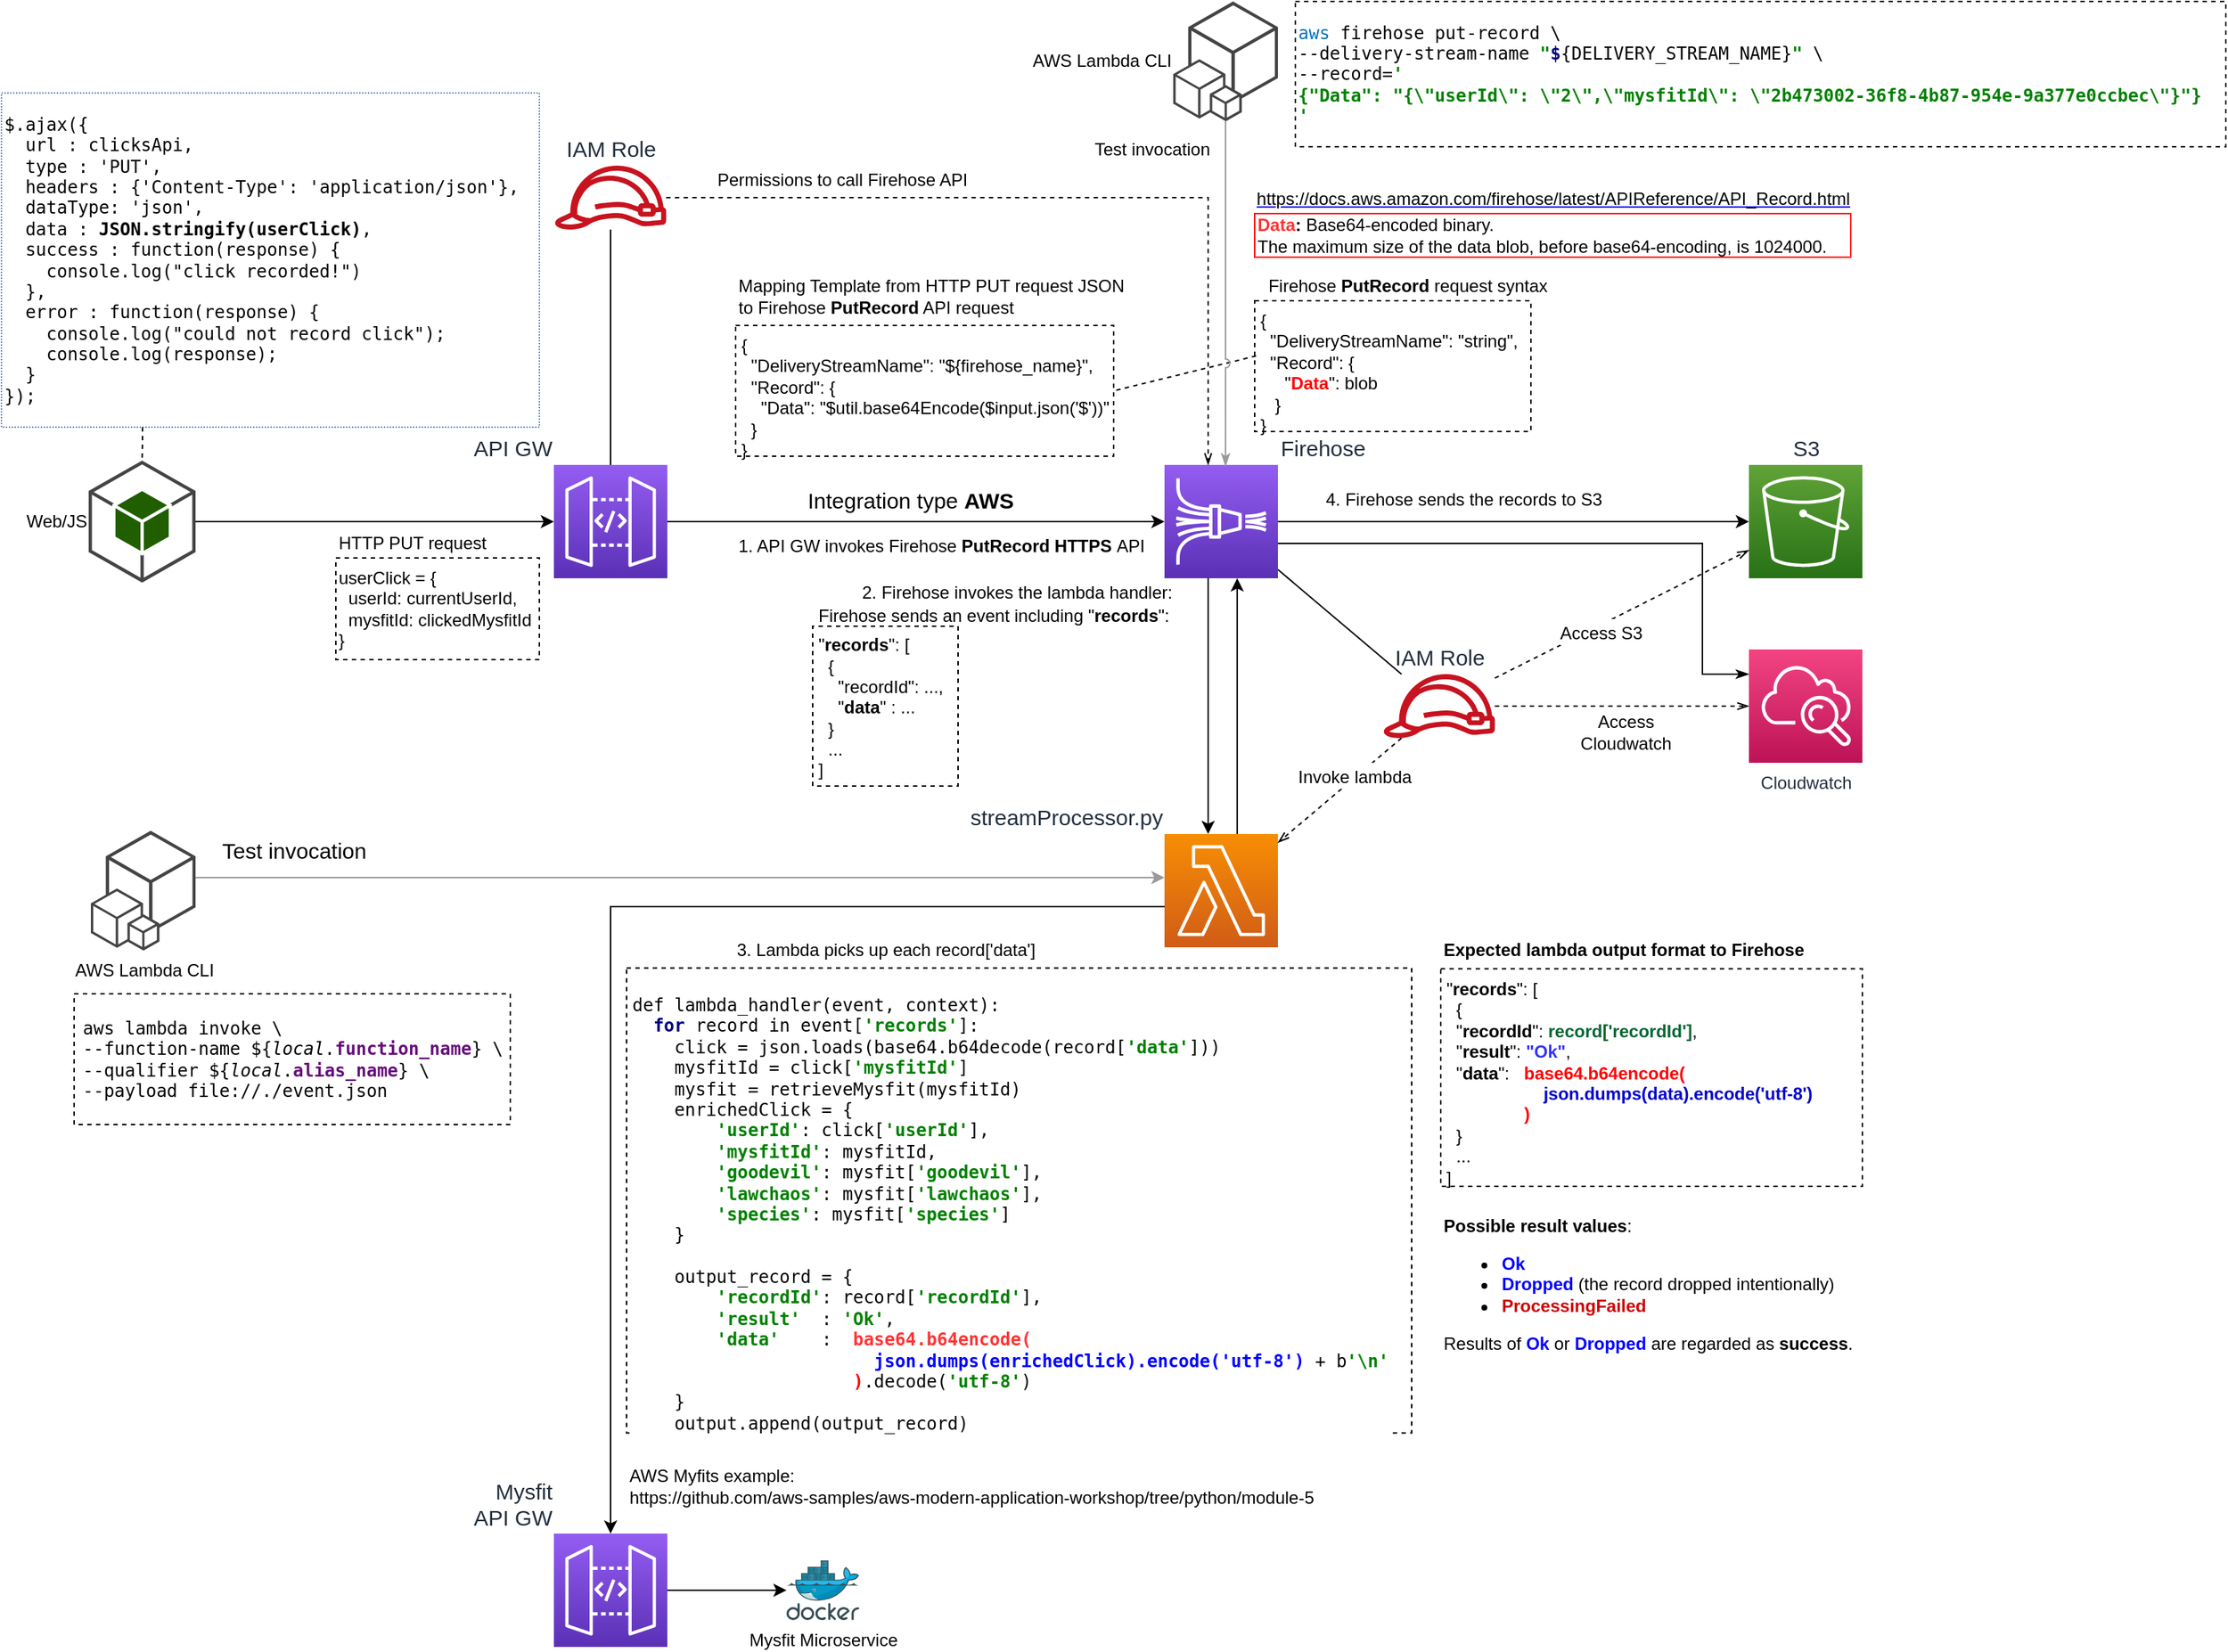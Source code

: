 <mxfile version="12.6.5" type="device"><diagram id="Ht1M8jgEwFfnCIfOTk4-" name="Page-1"><mxGraphModel dx="1422" dy="825" grid="1" gridSize="10" guides="1" tooltips="1" connect="1" arrows="1" fold="1" page="1" pageScale="1" pageWidth="1654" pageHeight="1169" math="0" shadow="0"><root><mxCell id="0"/><mxCell id="1" parent="0"/><mxCell id="QWJRqJKnQFrB8Sc8jj4V-24" style="edgeStyle=orthogonalEdgeStyle;rounded=0;orthogonalLoop=1;jettySize=auto;html=1;fontSize=15;" parent="1" source="QWJRqJKnQFrB8Sc8jj4V-1" target="QWJRqJKnQFrB8Sc8jj4V-3" edge="1"><mxGeometry relative="1" as="geometry"/></mxCell><mxCell id="QWJRqJKnQFrB8Sc8jj4V-1" value="Web/JS" style="outlineConnect=0;dashed=0;verticalLabelPosition=middle;verticalAlign=middle;align=right;html=1;shape=mxgraph.aws3.android;fillColor=#205E00;gradientColor=none;labelPosition=left;" parent="1" vertex="1"><mxGeometry x="110" y="334" width="73.5" height="84" as="geometry"/></mxCell><mxCell id="QWJRqJKnQFrB8Sc8jj4V-2" value="userClick = {&lt;br&gt;&amp;nbsp; userId: currentUserId, &lt;br&gt;&amp;nbsp; mysfitId: clickedMysfitId&lt;br&gt;}" style="text;html=1;strokeColor=#000000;dashed=1;labelPosition=center;verticalLabelPosition=middle;align=left;verticalAlign=middle;" parent="1" vertex="1"><mxGeometry x="280" y="401" width="140" height="70" as="geometry"/></mxCell><mxCell id="QWJRqJKnQFrB8Sc8jj4V-6" value="Integration type &lt;b&gt;AWS&lt;/b&gt;" style="edgeStyle=orthogonalEdgeStyle;rounded=0;orthogonalLoop=1;jettySize=auto;html=1;fontSize=15;" parent="1" source="QWJRqJKnQFrB8Sc8jj4V-3" target="QWJRqJKnQFrB8Sc8jj4V-5" edge="1"><mxGeometry x="-0.026" y="15" relative="1" as="geometry"><mxPoint as="offset"/></mxGeometry></mxCell><mxCell id="yxJK6ZuYPH8X-TcOduH2-2" style="edgeStyle=orthogonalEdgeStyle;rounded=0;orthogonalLoop=1;jettySize=auto;html=1;endArrow=none;endFill=0;" parent="1" source="QWJRqJKnQFrB8Sc8jj4V-3" target="yxJK6ZuYPH8X-TcOduH2-1" edge="1"><mxGeometry relative="1" as="geometry"/></mxCell><mxCell id="QWJRqJKnQFrB8Sc8jj4V-3" value="API GW" style="outlineConnect=0;fontColor=#232F3E;gradientColor=#945DF2;gradientDirection=north;fillColor=#5A30B5;strokeColor=#ffffff;dashed=0;verticalLabelPosition=top;verticalAlign=bottom;align=right;html=1;fontSize=15;fontStyle=0;aspect=fixed;shape=mxgraph.aws4.resourceIcon;resIcon=mxgraph.aws4.api_gateway;labelPosition=left;" parent="1" vertex="1"><mxGeometry x="430" y="337" width="78" height="78" as="geometry"/></mxCell><mxCell id="QWJRqJKnQFrB8Sc8jj4V-16" style="edgeStyle=orthogonalEdgeStyle;rounded=0;orthogonalLoop=1;jettySize=auto;html=1;fontSize=12;" parent="1" source="QWJRqJKnQFrB8Sc8jj4V-4" target="QWJRqJKnQFrB8Sc8jj4V-5" edge="1"><mxGeometry relative="1" as="geometry"><Array as="points"><mxPoint x="900" y="491"/><mxPoint x="900" y="491"/></Array></mxGeometry></mxCell><mxCell id="gJxOQf18KJZt05EMEHCc-4" style="edgeStyle=orthogonalEdgeStyle;rounded=0;orthogonalLoop=1;jettySize=auto;html=1;" parent="1" source="QWJRqJKnQFrB8Sc8jj4V-4" target="gJxOQf18KJZt05EMEHCc-7" edge="1"><mxGeometry relative="1" as="geometry"><mxPoint x="889" y="761" as="targetPoint"/><Array as="points"><mxPoint x="469" y="641"/></Array></mxGeometry></mxCell><UserObject label="streamProcessor.py" link="https://github.com/aws-samples/serverless-app-examples/blob/master/python/kinesis-firehose-process-record-python/lambda_function.py" id="QWJRqJKnQFrB8Sc8jj4V-4"><mxCell style="outlineConnect=0;fontColor=#232F3E;gradientColor=#F78E04;gradientDirection=north;fillColor=#D05C17;strokeColor=#ffffff;dashed=0;verticalLabelPosition=top;verticalAlign=bottom;align=right;html=1;fontSize=15;fontStyle=0;aspect=fixed;shape=mxgraph.aws4.resourceIcon;resIcon=mxgraph.aws4.lambda;labelPosition=left;" parent="1" vertex="1"><mxGeometry x="850" y="591" width="78" height="78" as="geometry"/></mxCell></UserObject><mxCell id="QWJRqJKnQFrB8Sc8jj4V-12" style="edgeStyle=orthogonalEdgeStyle;rounded=0;orthogonalLoop=1;jettySize=auto;html=1;fontSize=12;" parent="1" source="QWJRqJKnQFrB8Sc8jj4V-5" target="QWJRqJKnQFrB8Sc8jj4V-4" edge="1"><mxGeometry relative="1" as="geometry"><Array as="points"><mxPoint x="880" y="511"/><mxPoint x="880" y="511"/></Array></mxGeometry></mxCell><mxCell id="QWJRqJKnQFrB8Sc8jj4V-22" value="4. Firehose sends the records to S3" style="edgeStyle=orthogonalEdgeStyle;rounded=0;orthogonalLoop=1;jettySize=auto;html=1;fontSize=12;align=left;" parent="1" source="QWJRqJKnQFrB8Sc8jj4V-5" target="QWJRqJKnQFrB8Sc8jj4V-21" edge="1"><mxGeometry x="-0.81" y="15" relative="1" as="geometry"><mxPoint as="offset"/></mxGeometry></mxCell><mxCell id="UkRUfOC5qWD29nuzV_IJ-2" style="rounded=0;orthogonalLoop=1;jettySize=auto;html=1;endArrow=none;endFill=0;fontSize=15;" parent="1" source="QWJRqJKnQFrB8Sc8jj4V-5" target="UkRUfOC5qWD29nuzV_IJ-1" edge="1"><mxGeometry relative="1" as="geometry"/></mxCell><mxCell id="bLx5Avvs8w_o9zFX_BzV-5" style="rounded=0;jumpStyle=arc;orthogonalLoop=1;jettySize=auto;html=1;labelBackgroundColor=none;endArrow=classicThin;endFill=1;strokeColor=#000000;fontSize=12;fontColor=#000000;edgeStyle=orthogonalEdgeStyle;" edge="1" parent="1" source="QWJRqJKnQFrB8Sc8jj4V-5" target="bLx5Avvs8w_o9zFX_BzV-3"><mxGeometry relative="1" as="geometry"><Array as="points"><mxPoint x="1220" y="391"/><mxPoint x="1220" y="481"/></Array></mxGeometry></mxCell><mxCell id="QWJRqJKnQFrB8Sc8jj4V-5" value="Firehose" style="outlineConnect=0;fontColor=#232F3E;gradientColor=#945DF2;gradientDirection=north;fillColor=#5A30B5;strokeColor=#ffffff;dashed=0;verticalLabelPosition=top;verticalAlign=bottom;align=left;html=1;fontSize=15;fontStyle=0;aspect=fixed;shape=mxgraph.aws4.resourceIcon;resIcon=mxgraph.aws4.kinesis_data_firehose;labelPosition=right;" parent="1" vertex="1"><mxGeometry x="850" y="337" width="78" height="78" as="geometry"/></mxCell><mxCell id="bLx5Avvs8w_o9zFX_BzV-9" style="rounded=0;jumpStyle=arc;orthogonalLoop=1;jettySize=auto;html=1;dashed=1;labelBackgroundColor=none;endArrow=none;endFill=0;strokeColor=#000000;fontSize=12;fontColor=#000000;entryX=1;entryY=0.5;entryDx=0;entryDy=0;exitX=0.005;exitY=0.422;exitDx=0;exitDy=0;exitPerimeter=0;" edge="1" parent="1" source="QWJRqJKnQFrB8Sc8jj4V-8" target="QWJRqJKnQFrB8Sc8jj4V-10"><mxGeometry relative="1" as="geometry"/></mxCell><UserObject label="{ &lt;br style=&quot;font-size: 12px&quot;&gt;&amp;nbsp; &quot;DeliveryStreamName&quot;: &quot;string&quot;, &lt;br style=&quot;font-size: 12px&quot;&gt;&amp;nbsp; &quot;Record&quot;: { &lt;br style=&quot;font-size: 12px&quot;&gt;&amp;nbsp; &amp;nbsp; &amp;nbsp;&quot;&lt;b&gt;&lt;font color=&quot;#ff0000&quot;&gt;Data&lt;/font&gt;&lt;/b&gt;&quot;: blob&lt;br style=&quot;font-size: 12px&quot;&gt;&amp;nbsp; &amp;nbsp;}&lt;br style=&quot;font-size: 12px&quot;&gt;}" link="https://docs.aws.amazon.com/firehose/latest/APIReference/API_PutRecord.html" id="QWJRqJKnQFrB8Sc8jj4V-8"><mxCell style="text;html=1;fontSize=12;whiteSpace=wrap;strokeColor=#000000;dashed=1;spacingLeft=2;spacingBottom=2;" parent="1" vertex="1"><mxGeometry x="912" y="224" width="190" height="90" as="geometry"/></mxCell></UserObject><mxCell id="QWJRqJKnQFrB8Sc8jj4V-9" value="Firehose &lt;b&gt;PutRecord&lt;/b&gt; request syntax" style="text;html=1;align=center;verticalAlign=middle;resizable=0;points=[];autosize=1;fontSize=12;" parent="1" vertex="1"><mxGeometry x="912" y="204" width="210" height="20" as="geometry"/></mxCell><mxCell id="QWJRqJKnQFrB8Sc8jj4V-10" value="{&lt;br&gt;&amp;nbsp; &quot;DeliveryStreamName&quot;: &quot;${firehose_name}&quot;, &lt;br&gt;&amp;nbsp; &quot;Record&quot;: {&lt;br&gt;&amp;nbsp; &amp;nbsp; &quot;Data&quot;: &quot;$util.base64Encode($input.json('$'))&quot; &lt;br&gt;&amp;nbsp; }&lt;br&gt;}" style="text;html=1;fontSize=12;strokeColor=#000000;dashed=1;spacingLeft=2;" parent="1" vertex="1"><mxGeometry x="555" y="241" width="260" height="90" as="geometry"/></mxCell><mxCell id="QWJRqJKnQFrB8Sc8jj4V-11" value="Mapping Template from HTTP PUT request JSON&amp;nbsp; &lt;br&gt;to Firehose &lt;b&gt;PutRecord&lt;/b&gt; API request" style="text;html=1;align=left;verticalAlign=middle;resizable=0;points=[];autosize=1;fontSize=12;" parent="1" vertex="1"><mxGeometry x="555" y="206" width="280" height="30" as="geometry"/></mxCell><mxCell id="QWJRqJKnQFrB8Sc8jj4V-13" value="2. Firehose invokes the lambda handler:" style="text;html=1;fontSize=12;" parent="1" vertex="1"><mxGeometry x="640" y="411" width="200" height="30" as="geometry"/></mxCell><UserObject label="&quot;&lt;b&gt;records&lt;/b&gt;&quot;: [&lt;br&gt;&amp;nbsp; { &lt;br&gt;&amp;nbsp; &quot;&lt;b&gt;recordId&lt;/b&gt;&quot;: &lt;b&gt;&lt;font color=&quot;#006633&quot;&gt;record['recordId']&lt;/font&gt;&lt;/b&gt;, &lt;br&gt;&amp;nbsp; &quot;&lt;b&gt;result&lt;/b&gt;&quot;: &lt;b&gt;&lt;font color=&quot;#3333ff&quot;&gt;&quot;Ok&quot;&lt;/font&gt;&lt;/b&gt;, &lt;br&gt;&amp;nbsp; &quot;&lt;b&gt;data&lt;/b&gt;&quot;:&amp;nbsp; &amp;nbsp;&lt;font color=&quot;#ff0000&quot;&gt;&lt;b&gt;base64.b64encode(&lt;/b&gt;&lt;/font&gt;&lt;br&gt;&amp;nbsp; &amp;nbsp; &amp;nbsp; &amp;nbsp; &amp;nbsp; &amp;nbsp; &amp;nbsp; &amp;nbsp; &amp;nbsp; &amp;nbsp; &lt;b&gt;&lt;font color=&quot;#0000cc&quot;&gt;json.dumps(data).encode('utf-8')&lt;/font&gt;&lt;/b&gt;&lt;br&gt;&amp;nbsp; &amp;nbsp; &amp;nbsp; &amp;nbsp; &amp;nbsp; &amp;nbsp; &amp;nbsp; &amp;nbsp; &lt;b&gt;&lt;font color=&quot;#ff0000&quot;&gt;)&lt;/font&gt;&lt;/b&gt;&lt;br&gt;&amp;nbsp; }&lt;br&gt;&amp;nbsp; ...&lt;br&gt;]" link="https://github.com/aws-samples/serverless-app-examples/blob/master/python/kinesis-firehose-process-record-python/lambda_function.py" id="QWJRqJKnQFrB8Sc8jj4V-14"><mxCell style="text;html=1;fontSize=12;dashed=1;strokeColor=#000000;spacingLeft=2;spacingBottom=2;" parent="1" vertex="1"><mxGeometry x="1040" y="683.75" width="290" height="149.75" as="geometry"/></mxCell></UserObject><mxCell id="QWJRqJKnQFrB8Sc8jj4V-15" value="&lt;b&gt;Expected lambda output format to Firehose&lt;/b&gt;" style="text;html=1;align=left;verticalAlign=middle;resizable=0;points=[];autosize=1;fontSize=12;" parent="1" vertex="1"><mxGeometry x="1040" y="661" width="260" height="20" as="geometry"/></mxCell><UserObject label="&quot;&lt;b&gt;records&lt;/b&gt;&quot;: [&lt;br&gt;&amp;nbsp; {&lt;br&gt;&lt;div&gt;&lt;span&gt;&amp;nbsp; &amp;nbsp; &quot;recordId&quot;: ...,&lt;/span&gt;&lt;/div&gt;&lt;div&gt;&amp;nbsp; &amp;nbsp; &quot;&lt;b&gt;data&lt;/b&gt;&quot; : ...&lt;/div&gt;&lt;div&gt;&lt;span&gt;&amp;nbsp; }&lt;/span&gt;&lt;/div&gt;&lt;div&gt;&lt;span&gt;&amp;nbsp; ...&lt;/span&gt;&lt;/div&gt;&lt;div&gt;&lt;span&gt;]&lt;/span&gt;&lt;/div&gt;" link="https://docs.aws.amazon.com/firehose/latest/APIReference/API_Record.html" id="QWJRqJKnQFrB8Sc8jj4V-17"><mxCell style="text;html=1;align=left;verticalAlign=middle;resizable=0;points=[];autosize=1;fontSize=12;strokeColor=#000000;dashed=1;spacingTop=2;spacingLeft=2;direction=south;" parent="1" vertex="1"><mxGeometry x="608" y="448" width="100" height="110" as="geometry"/></mxCell></UserObject><mxCell id="QWJRqJKnQFrB8Sc8jj4V-18" value="Firehose sends an event including &quot;&lt;b&gt;records&lt;/b&gt;&quot;:" style="text;html=1;align=left;verticalAlign=middle;resizable=0;points=[];autosize=1;fontSize=12;" parent="1" vertex="1"><mxGeometry x="610" y="431" width="260" height="20" as="geometry"/></mxCell><mxCell id="QWJRqJKnQFrB8Sc8jj4V-21" value="S3" style="outlineConnect=0;fontColor=#232F3E;gradientColor=#60A337;gradientDirection=north;fillColor=#277116;strokeColor=#ffffff;dashed=0;verticalLabelPosition=top;verticalAlign=bottom;align=center;html=1;fontSize=15;fontStyle=0;aspect=fixed;shape=mxgraph.aws4.resourceIcon;resIcon=mxgraph.aws4.s3;labelPosition=center;" parent="1" vertex="1"><mxGeometry x="1252" y="337" width="78" height="78" as="geometry"/></mxCell><mxCell id="QWJRqJKnQFrB8Sc8jj4V-23" value="&lt;font style=&quot;font-size: 12px&quot;&gt;1. API GW invokes Firehose &lt;b&gt;PutRecord HTTPS&amp;nbsp;&lt;/b&gt;API&lt;/font&gt;" style="text;html=1;align=left;verticalAlign=middle;resizable=0;points=[];autosize=1;fontSize=15;" parent="1" vertex="1"><mxGeometry x="555" y="381" width="290" height="20" as="geometry"/></mxCell><mxCell id="QWJRqJKnQFrB8Sc8jj4V-25" value="HTTP PUT request" style="text;html=1;align=left;verticalAlign=middle;resizable=0;points=[];autosize=1;fontSize=12;" parent="1" vertex="1"><mxGeometry x="280" y="381" width="120" height="20" as="geometry"/></mxCell><mxCell id="QWJRqJKnQFrB8Sc8jj4V-27" style="edgeStyle=orthogonalEdgeStyle;rounded=0;orthogonalLoop=1;jettySize=auto;html=1;fontSize=12;endArrow=none;endFill=0;dashed=1;entryX=0.5;entryY=0;entryDx=0;entryDy=0;entryPerimeter=0;" parent="1" source="QWJRqJKnQFrB8Sc8jj4V-26" target="QWJRqJKnQFrB8Sc8jj4V-1" edge="1"><mxGeometry relative="1" as="geometry"><Array as="points"><mxPoint x="147" y="321"/><mxPoint x="147" y="321"/></Array><mxPoint x="150" y="341" as="targetPoint"/></mxGeometry></mxCell><mxCell id="QWJRqJKnQFrB8Sc8jj4V-26" value="&lt;pre style=&quot;background-color: rgb(255 , 255 , 255) ; font-family: &amp;#34;dejavu sans mono&amp;#34; ; font-size: 9pt&quot;&gt;$.ajax({&lt;br&gt;  url : clicksApi,&lt;br&gt;  type : 'PUT',&lt;br&gt;  headers : {'Content-Type': 'application/json'},&lt;br&gt;  dataType: 'json',&lt;br&gt;  data : &lt;b&gt;JSON.stringify(userClick)&lt;/b&gt;,&lt;br&gt;  success : function(response) {&lt;br&gt;    console.log(&quot;click recorded!&quot;)&lt;br&gt;  },&lt;br&gt;  error : function(response) {&lt;br&gt;    console.log(&quot;could not record click&quot;);&lt;br&gt;    console.log(response);&lt;br&gt;  }&lt;br&gt;});&lt;/pre&gt;" style="text;html=1;align=left;verticalAlign=middle;resizable=0;points=[];autosize=1;fontSize=12;strokeColor=#6c8ebf;dashed=1;dashPattern=1 1;fillColor=none;" parent="1" vertex="1"><mxGeometry x="50" y="81" width="370" height="230" as="geometry"/></mxCell><mxCell id="yxJK6ZuYPH8X-TcOduH2-3" value="Permissions to call Firehose API" style="edgeStyle=orthogonalEdgeStyle;rounded=0;orthogonalLoop=1;jettySize=auto;html=1;endArrow=openThin;endFill=0;fontSize=12;dashed=1;" parent="1" source="yxJK6ZuYPH8X-TcOduH2-1" target="QWJRqJKnQFrB8Sc8jj4V-5" edge="1"><mxGeometry x="-0.567" y="12" relative="1" as="geometry"><Array as="points"><mxPoint x="880" y="153"/></Array><mxPoint as="offset"/></mxGeometry></mxCell><mxCell id="yxJK6ZuYPH8X-TcOduH2-1" value="IAM Role" style="outlineConnect=0;fontColor=#232F3E;gradientColor=none;fillColor=#C7131F;strokeColor=none;dashed=0;verticalLabelPosition=top;verticalAlign=bottom;align=center;html=1;fontSize=15;fontStyle=0;aspect=fixed;pointerEvents=1;shape=mxgraph.aws4.role;labelPosition=center;" parent="1" vertex="1"><mxGeometry x="430" y="131" width="78" height="44" as="geometry"/></mxCell><mxCell id="UkRUfOC5qWD29nuzV_IJ-3" value="&lt;font style=&quot;font-size: 12px&quot;&gt;Invoke lambda&lt;/font&gt;" style="edgeStyle=none;rounded=0;orthogonalLoop=1;jettySize=auto;html=1;endArrow=openThin;endFill=0;fontSize=15;dashed=1;align=left;" parent="1" source="UkRUfOC5qWD29nuzV_IJ-1" target="QWJRqJKnQFrB8Sc8jj4V-4" edge="1"><mxGeometry x="0.302" y="-27" relative="1" as="geometry"><mxPoint y="-1" as="offset"/></mxGeometry></mxCell><mxCell id="UkRUfOC5qWD29nuzV_IJ-4" value="&lt;font style=&quot;font-size: 12px&quot;&gt;Access S3&lt;/font&gt;" style="edgeStyle=none;rounded=0;orthogonalLoop=1;jettySize=auto;html=1;endArrow=openThin;endFill=0;fontSize=15;dashed=1;" parent="1" source="UkRUfOC5qWD29nuzV_IJ-1" target="QWJRqJKnQFrB8Sc8jj4V-21" edge="1"><mxGeometry x="-0.188" y="-4" relative="1" as="geometry"><mxPoint y="-1" as="offset"/></mxGeometry></mxCell><mxCell id="bLx5Avvs8w_o9zFX_BzV-4" value="Access&lt;br&gt;Cloudwatch" style="edgeStyle=orthogonalEdgeStyle;rounded=0;jumpStyle=arc;orthogonalLoop=1;jettySize=auto;html=1;labelBackgroundColor=none;strokeColor=#000000;fontSize=12;fontColor=#000000;endArrow=openThin;endFill=0;dashed=1;" edge="1" parent="1" source="UkRUfOC5qWD29nuzV_IJ-1" target="bLx5Avvs8w_o9zFX_BzV-3"><mxGeometry x="0.029" y="-18" relative="1" as="geometry"><mxPoint as="offset"/></mxGeometry></mxCell><mxCell id="UkRUfOC5qWD29nuzV_IJ-1" value="IAM Role" style="outlineConnect=0;fontColor=#232F3E;gradientColor=none;fillColor=#C7131F;strokeColor=none;dashed=0;verticalLabelPosition=top;verticalAlign=bottom;align=center;html=1;fontSize=15;fontStyle=0;aspect=fixed;pointerEvents=1;shape=mxgraph.aws4.role;labelPosition=center;" parent="1" vertex="1"><mxGeometry x="1000" y="481" width="78" height="44" as="geometry"/></mxCell><mxCell id="gJxOQf18KJZt05EMEHCc-3" style="edgeStyle=orthogonalEdgeStyle;rounded=0;orthogonalLoop=1;jettySize=auto;html=1;" parent="1" source="gJxOQf18KJZt05EMEHCc-7" target="gJxOQf18KJZt05EMEHCc-2" edge="1"><mxGeometry relative="1" as="geometry"><mxPoint x="889" y="839" as="sourcePoint"/></mxGeometry></mxCell><mxCell id="gJxOQf18KJZt05EMEHCc-2" value="Mysfit Microservice" style="aspect=fixed;html=1;points=[];align=center;image;fontSize=12;image=img/lib/mscae/Docker.svg;" parent="1" vertex="1"><mxGeometry x="590" y="1091" width="50" height="41" as="geometry"/></mxCell><mxCell id="gJxOQf18KJZt05EMEHCc-5" value="&lt;pre style=&quot;background-color: rgb(255 , 255 , 255) ; font-family: &amp;#34;dejavu sans mono&amp;#34; ; font-size: 9pt&quot;&gt;def lambda_handler(event, context):&lt;br&gt;  &lt;span style=&quot;color: rgb(0 , 0 , 128) ; font-weight: bold&quot;&gt;for &lt;/span&gt;record in event[&lt;span style=&quot;color: rgb(0 , 128 , 0) ; font-weight: bold&quot;&gt;'records'&lt;/span&gt;]:&lt;br&gt;    click = json.loads(base64.b64decode(record[&lt;span style=&quot;color: rgb(0 , 128 , 0) ; font-weight: bold&quot;&gt;'data'&lt;/span&gt;]))&lt;br&gt;    mysfitId = click[&lt;span style=&quot;color: rgb(0 , 128 , 0) ; font-weight: bold&quot;&gt;'mysfitId'&lt;/span&gt;]&lt;br&gt;    mysfit = retrieveMysfit(mysfitId)&lt;br&gt;    enrichedClick = {&lt;br&gt;        &lt;span style=&quot;color: rgb(0 , 128 , 0) ; font-weight: bold&quot;&gt;'userId'&lt;/span&gt;: click[&lt;span style=&quot;color: rgb(0 , 128 , 0) ; font-weight: bold&quot;&gt;'userId'&lt;/span&gt;],&lt;br&gt;        &lt;span style=&quot;color: rgb(0 , 128 , 0) ; font-weight: bold&quot;&gt;'mysfitId'&lt;/span&gt;: mysfitId,&lt;br&gt;        &lt;span style=&quot;color: rgb(0 , 128 , 0) ; font-weight: bold&quot;&gt;'goodevil'&lt;/span&gt;: mysfit[&lt;span style=&quot;color: rgb(0 , 128 , 0) ; font-weight: bold&quot;&gt;'goodevil'&lt;/span&gt;],&lt;br&gt;        &lt;span style=&quot;color: rgb(0 , 128 , 0) ; font-weight: bold&quot;&gt;'lawchaos'&lt;/span&gt;: mysfit[&lt;span style=&quot;color: rgb(0 , 128 , 0) ; font-weight: bold&quot;&gt;'lawchaos'&lt;/span&gt;],&lt;br&gt;        &lt;span style=&quot;color: rgb(0 , 128 , 0) ; font-weight: bold&quot;&gt;'species'&lt;/span&gt;: mysfit[&lt;span style=&quot;color: rgb(0 , 128 , 0) ; font-weight: bold&quot;&gt;'species'&lt;/span&gt;]&lt;br&gt;    }&lt;br&gt;&lt;br&gt;    output_record = {&lt;br&gt;        &lt;span style=&quot;color: rgb(0 , 128 , 0) ; font-weight: bold&quot;&gt;'recordId'&lt;/span&gt;: record[&lt;span style=&quot;color: rgb(0 , 128 , 0) ; font-weight: bold&quot;&gt;'recordId'&lt;/span&gt;],&lt;br&gt;        &lt;span style=&quot;color: rgb(0 , 128 , 0) ; font-weight: bold&quot;&gt;'result'  &lt;/span&gt;: &lt;span style=&quot;color: rgb(0 , 128 , 0) ; font-weight: bold&quot;&gt;'Ok'&lt;/span&gt;,&lt;br&gt;        &lt;span style=&quot;color: rgb(0 , 128 , 0) ; font-weight: bold&quot;&gt;'data'    &lt;/span&gt;:  &lt;b&gt;&lt;font color=&quot;#ff3333&quot;&gt;base64.b64encode(&lt;/font&gt;&lt;/b&gt;&lt;br&gt;                       &lt;b&gt;&lt;font color=&quot;#0000ff&quot;&gt;json.dumps(enrichedClick).encode('utf-8')&lt;/font&gt;&lt;/b&gt; + b&lt;span style=&quot;color: rgb(0 , 128 , 0) ; font-weight: bold&quot;&gt;'\n'&lt;br&gt;&lt;/span&gt;&lt;span style=&quot;color: rgb(0 , 128 , 0) ; font-weight: bold&quot;&gt;                     &lt;/span&gt;&lt;b&gt;&lt;font color=&quot;#ff0000&quot;&gt;)&lt;/font&gt;&lt;/b&gt;.decode(&lt;span style=&quot;color: rgb(0 , 128 , 0) ; font-weight: bold&quot;&gt;'utf-8'&lt;/span&gt;)&lt;br&gt;    }&lt;br&gt;    output.append(output_record)&lt;/pre&gt;" style="text;html=1;align=left;verticalAlign=top;resizable=0;points=[];autosize=1;dashed=1;strokeColor=#000000;spacingLeft=2;" parent="1" vertex="1"><mxGeometry x="480" y="683.25" width="540" height="320" as="geometry"/></mxCell><mxCell id="gJxOQf18KJZt05EMEHCc-6" value="3. Lambda picks up each record['data']" style="text;html=1;align=center;verticalAlign=middle;resizable=0;points=[];autosize=1;" parent="1" vertex="1"><mxGeometry x="548" y="661" width="220" height="20" as="geometry"/></mxCell><mxCell id="gJxOQf18KJZt05EMEHCc-7" value="Mysfit&lt;br&gt;API GW" style="outlineConnect=0;fontColor=#232F3E;gradientColor=#945DF2;gradientDirection=north;fillColor=#5A30B5;strokeColor=#ffffff;dashed=0;verticalLabelPosition=top;verticalAlign=bottom;align=right;html=1;fontSize=15;fontStyle=0;aspect=fixed;shape=mxgraph.aws4.resourceIcon;resIcon=mxgraph.aws4.api_gateway;labelPosition=left;" parent="1" vertex="1"><mxGeometry x="430" y="1072.5" width="78" height="78" as="geometry"/></mxCell><mxCell id="gJxOQf18KJZt05EMEHCc-10" value="Test invocation" style="edgeStyle=orthogonalEdgeStyle;rounded=0;orthogonalLoop=1;jettySize=auto;html=1;align=center;fontSize=15;labelBackgroundColor=none;fontColor=#000000;strokeColor=#999999;" parent="1" source="gJxOQf18KJZt05EMEHCc-8" target="QWJRqJKnQFrB8Sc8jj4V-4" edge="1"><mxGeometry x="0.0" y="267" relative="1" as="geometry"><Array as="points"><mxPoint x="690" y="621"/><mxPoint x="690" y="621"/></Array><mxPoint x="-266" y="248" as="offset"/></mxGeometry></mxCell><mxCell id="gJxOQf18KJZt05EMEHCc-8" value="AWS Lambda CLI" style="outlineConnect=0;dashed=0;verticalLabelPosition=bottom;verticalAlign=top;align=center;html=1;shape=mxgraph.aws3.cli;fillColor=#444444;gradientColor=none;strokeColor=#000000;" parent="1" vertex="1"><mxGeometry x="111.5" y="588.75" width="72" height="82.5" as="geometry"/></mxCell><mxCell id="gJxOQf18KJZt05EMEHCc-9" value="&lt;pre style=&quot;text-align: left ; background-color: rgb(255 , 255 , 255) ; font-family: &amp;#34;dejavu sans mono&amp;#34; ; font-size: 9pt&quot;&gt;aws lambda invoke \&lt;br&gt;--function-name ${&lt;span style=&quot;font-size: 9pt ; white-space: nowrap ; font-style: italic&quot;&gt;local&lt;/span&gt;&lt;span style=&quot;font-size: 9pt ; white-space: nowrap&quot;&gt;.&lt;/span&gt;&lt;span style=&quot;font-size: 9pt ; white-space: nowrap ; color: rgb(102 , 14 , 122) ; font-weight: bold&quot;&gt;function_name&lt;/span&gt;&lt;span style=&quot;font-size: 9pt&quot;&gt;&lt;span style=&quot;white-space: nowrap&quot;&gt;} \&lt;br&gt;&lt;/span&gt;&lt;/span&gt;--qualifier ${&lt;span style=&quot;font-size: 9pt ; white-space: nowrap ; font-style: italic&quot;&gt;local&lt;/span&gt;&lt;span style=&quot;font-size: 9pt ; white-space: nowrap&quot;&gt;.&lt;/span&gt;&lt;span style=&quot;font-size: 9pt ; white-space: nowrap ; color: rgb(102 , 14 , 122) ; font-weight: bold&quot;&gt;alias_name&lt;/span&gt;&lt;span style=&quot;font-size: 9pt ; white-space: nowrap&quot;&gt;} \&lt;br&gt;--payload file://./&lt;/span&gt;&lt;span style=&quot;font-size: 9pt ; white-space: nowrap&quot;&gt;event.json&lt;/span&gt;&lt;/pre&gt;" style="text;html=1;align=center;verticalAlign=middle;resizable=0;points=[];autosize=1;strokeColor=#000000;dashed=1;" parent="1" vertex="1"><mxGeometry x="100" y="701" width="300" height="90" as="geometry"/></mxCell><mxCell id="bLx5Avvs8w_o9zFX_BzV-3" value="Cloudwatch" style="outlineConnect=0;fontColor=#232F3E;gradientColor=#F34482;gradientDirection=north;fillColor=#BC1356;strokeColor=#ffffff;dashed=0;verticalLabelPosition=bottom;verticalAlign=top;align=center;html=1;fontSize=12;fontStyle=0;aspect=fixed;shape=mxgraph.aws4.resourceIcon;resIcon=mxgraph.aws4.cloudwatch;" vertex="1" parent="1"><mxGeometry x="1252" y="464" width="78" height="78" as="geometry"/></mxCell><mxCell id="bLx5Avvs8w_o9zFX_BzV-7" value="&lt;div&gt;&lt;b&gt;Possible result values&lt;/b&gt;:&lt;/div&gt;&lt;ul&gt;&lt;li&gt;&lt;b&gt;&lt;font color=&quot;#0000ff&quot;&gt;Ok&lt;/font&gt;&lt;/b&gt;&lt;/li&gt;&lt;li&gt;&lt;b&gt;&lt;font color=&quot;#0000ff&quot;&gt;Dropped&lt;/font&gt;&lt;/b&gt; (the record dropped intentionally)&lt;/li&gt;&lt;li&gt;&lt;b&gt;&lt;font color=&quot;#cc0000&quot;&gt;ProcessingFailed&lt;/font&gt;&lt;/b&gt;&amp;nbsp;&lt;/li&gt;&lt;/ul&gt;&lt;div&gt;Results of &lt;b&gt;&lt;font color=&quot;#0000ff&quot;&gt;Ok&lt;/font&gt;&lt;/b&gt; or &lt;b&gt;&lt;font color=&quot;#0000ff&quot;&gt;Dropped&lt;/font&gt;&lt;/b&gt; are regarded as &lt;b&gt;success&lt;/b&gt;.&amp;nbsp;&lt;br&gt;&lt;/div&gt;" style="text;html=1;align=left;verticalAlign=middle;resizable=0;points=[];autosize=1;fontSize=12;fontColor=#000000;" vertex="1" parent="1"><mxGeometry x="1040" y="851" width="300" height="100" as="geometry"/></mxCell><mxCell id="bLx5Avvs8w_o9zFX_BzV-11" value="&lt;div&gt;&lt;b&gt;&lt;font color=&quot;#ff3333&quot;&gt;Data&lt;/font&gt;:&amp;nbsp;&lt;/b&gt;&lt;span&gt;Base64-encoded binary.&amp;nbsp;&lt;/span&gt;&lt;/div&gt;&lt;div&gt;The maximum size of the data blob, before base64-encoding, is 1024000.&lt;/div&gt;" style="text;html=1;align=left;verticalAlign=middle;resizable=0;points=[];autosize=1;fontSize=12;fontColor=#000000;strokeColor=#FF0000;" vertex="1" parent="1"><mxGeometry x="912" y="164" width="410" height="30" as="geometry"/></mxCell><mxCell id="bLx5Avvs8w_o9zFX_BzV-12" value="&lt;a href=&quot;https://docs.aws.amazon.com/firehose/latest/APIReference/API_Record.html&quot; style=&quot;white-space: normal&quot;&gt;&lt;font color=&quot;#000000&quot; style=&quot;font-size: 12px&quot;&gt;https://docs.aws.amazon.com/firehose/latest/APIReference/API_Record.html&lt;/font&gt;&lt;/a&gt;" style="text;html=1;align=center;verticalAlign=middle;resizable=0;points=[];autosize=1;fontSize=12;fontColor=#000000;" vertex="1" parent="1"><mxGeometry x="907" y="144" width="420" height="20" as="geometry"/></mxCell><UserObject label="AWS Myfits example:&lt;br&gt;https://github.com/aws-samples/aws-modern-application-workshop/tree/python/module-5" link="https://github.com/aws-samples/aws-modern-application-workshop/tree/python/module-5" id="bLx5Avvs8w_o9zFX_BzV-14"><mxCell style="text;html=1;align=left;verticalAlign=middle;resizable=0;points=[];autosize=1;fontSize=12;fontColor=#000000;" vertex="1" parent="1"><mxGeometry x="480" y="1025" width="490" height="30" as="geometry"/></mxCell></UserObject><mxCell id="bLx5Avvs8w_o9zFX_BzV-16" value="Test invocation" style="edgeStyle=none;rounded=0;jumpStyle=arc;orthogonalLoop=1;jettySize=auto;html=1;entryX=0.538;entryY=0.013;entryDx=0;entryDy=0;entryPerimeter=0;labelBackgroundColor=none;endArrow=classicThin;endFill=1;strokeColor=#999999;fontSize=12;fontColor=#000000;align=left;" edge="1" parent="1" source="bLx5Avvs8w_o9zFX_BzV-15" target="QWJRqJKnQFrB8Sc8jj4V-5"><mxGeometry x="-0.836" y="-92" relative="1" as="geometry"><mxPoint as="offset"/></mxGeometry></mxCell><mxCell id="bLx5Avvs8w_o9zFX_BzV-15" value="AWS Lambda CLI" style="outlineConnect=0;dashed=0;verticalLabelPosition=middle;verticalAlign=middle;align=right;html=1;shape=mxgraph.aws3.cli;fillColor=#444444;gradientColor=none;strokeColor=#000000;labelPosition=left;" vertex="1" parent="1"><mxGeometry x="856" y="18" width="72" height="82.5" as="geometry"/></mxCell><mxCell id="bLx5Avvs8w_o9zFX_BzV-17" value="&lt;pre style=&quot;background-color: rgb(255 , 255 , 255) ; font-family: &amp;#34;dejavu sans mono&amp;#34; ; font-size: 9pt&quot;&gt;&lt;span style=&quot;color: rgb(0 , 115 , 191)&quot;&gt;aws &lt;/span&gt;firehose put-record \&lt;br&gt;--delivery-stream-name &lt;span style=&quot;color: rgb(0 , 128 , 0) ; font-weight: bold&quot;&gt;&quot;&lt;/span&gt;&lt;span style=&quot;color: rgb(0 , 0 , 128) ; font-weight: bold&quot;&gt;$&lt;/span&gt;{DELIVERY_STREAM_NAME}&lt;span style=&quot;color: rgb(0 , 128 , 0) ; font-weight: bold&quot;&gt;&quot;&lt;/span&gt; \&lt;br&gt;&lt;div&gt;&lt;span style=&quot;font-size: 9pt ; white-space: nowrap&quot;&gt;--record=&lt;/span&gt;&lt;span style=&quot;font-size: 9pt ; white-space: nowrap ; color: rgb(0 , 128 , 0) ; font-weight: bold&quot;&gt;'&lt;br&gt;{&quot;Data&quot;: &quot;{\&quot;userId\&quot;: \&quot;2\&quot;,\&quot;mysfitId\&quot;: \&quot;2b473002-36f8-4b87-954e-9a377e0ccbec\&quot;}&quot;}&lt;/span&gt;&lt;/div&gt;&lt;div&gt;&lt;span style=&quot;font-size: 9pt ; white-space: nowrap ; color: rgb(0 , 128 , 0) ; font-weight: bold&quot;&gt;'&lt;/span&gt;&lt;/div&gt;&lt;/pre&gt;" style="text;html=1;align=left;verticalAlign=middle;resizable=0;points=[];autosize=1;fontSize=12;fontColor=#000000;dashed=1;strokeColor=#000000;" vertex="1" parent="1"><mxGeometry x="940" y="18" width="640" height="100" as="geometry"/></mxCell></root></mxGraphModel></diagram></mxfile>